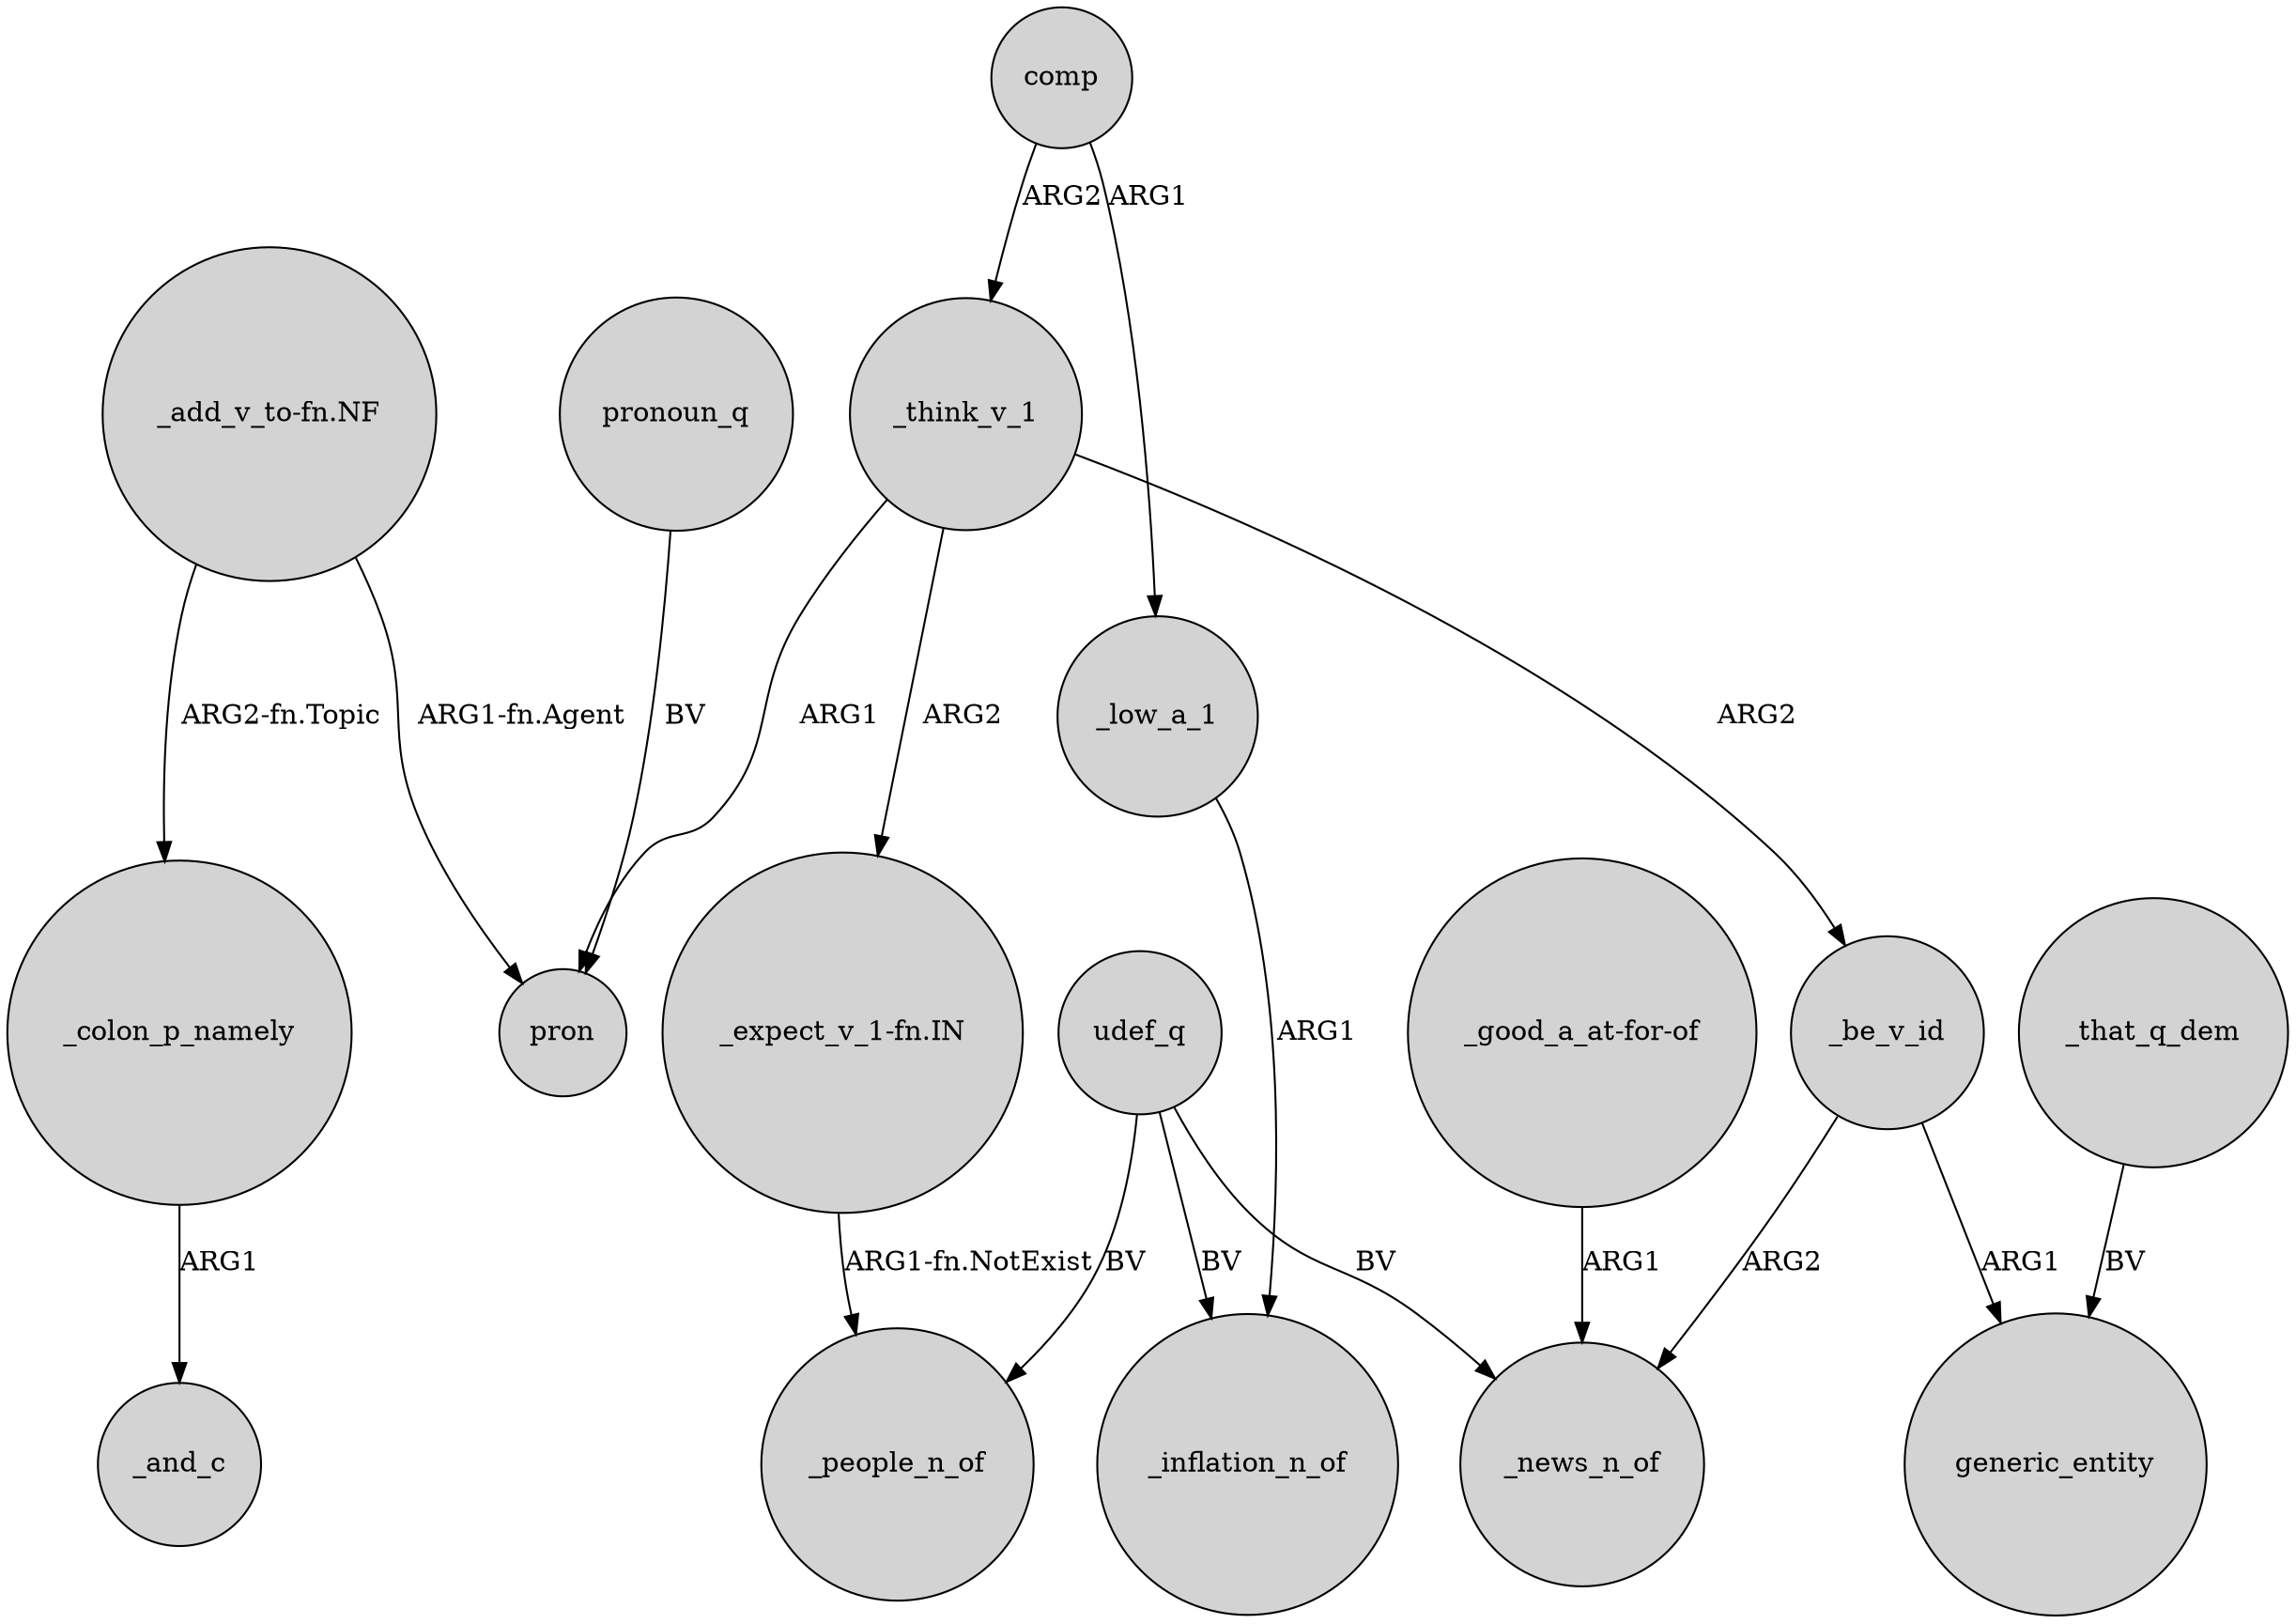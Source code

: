 digraph {
	node [shape=circle style=filled]
	"_add_v_to-fn.NF" -> _colon_p_namely [label="ARG2-fn.Topic"]
	"_expect_v_1-fn.IN" -> _people_n_of [label="ARG1-fn.NotExist"]
	udef_q -> _inflation_n_of [label=BV]
	"_good_a_at-for-of" -> _news_n_of [label=ARG1]
	udef_q -> _news_n_of [label=BV]
	_be_v_id -> generic_entity [label=ARG1]
	_be_v_id -> _news_n_of [label=ARG2]
	pronoun_q -> pron [label=BV]
	_think_v_1 -> "_expect_v_1-fn.IN" [label=ARG2]
	udef_q -> _people_n_of [label=BV]
	comp -> _think_v_1 [label=ARG2]
	_think_v_1 -> _be_v_id [label=ARG2]
	_low_a_1 -> _inflation_n_of [label=ARG1]
	_think_v_1 -> pron [label=ARG1]
	_that_q_dem -> generic_entity [label=BV]
	"_add_v_to-fn.NF" -> pron [label="ARG1-fn.Agent"]
	comp -> _low_a_1 [label=ARG1]
	_colon_p_namely -> _and_c [label=ARG1]
}

